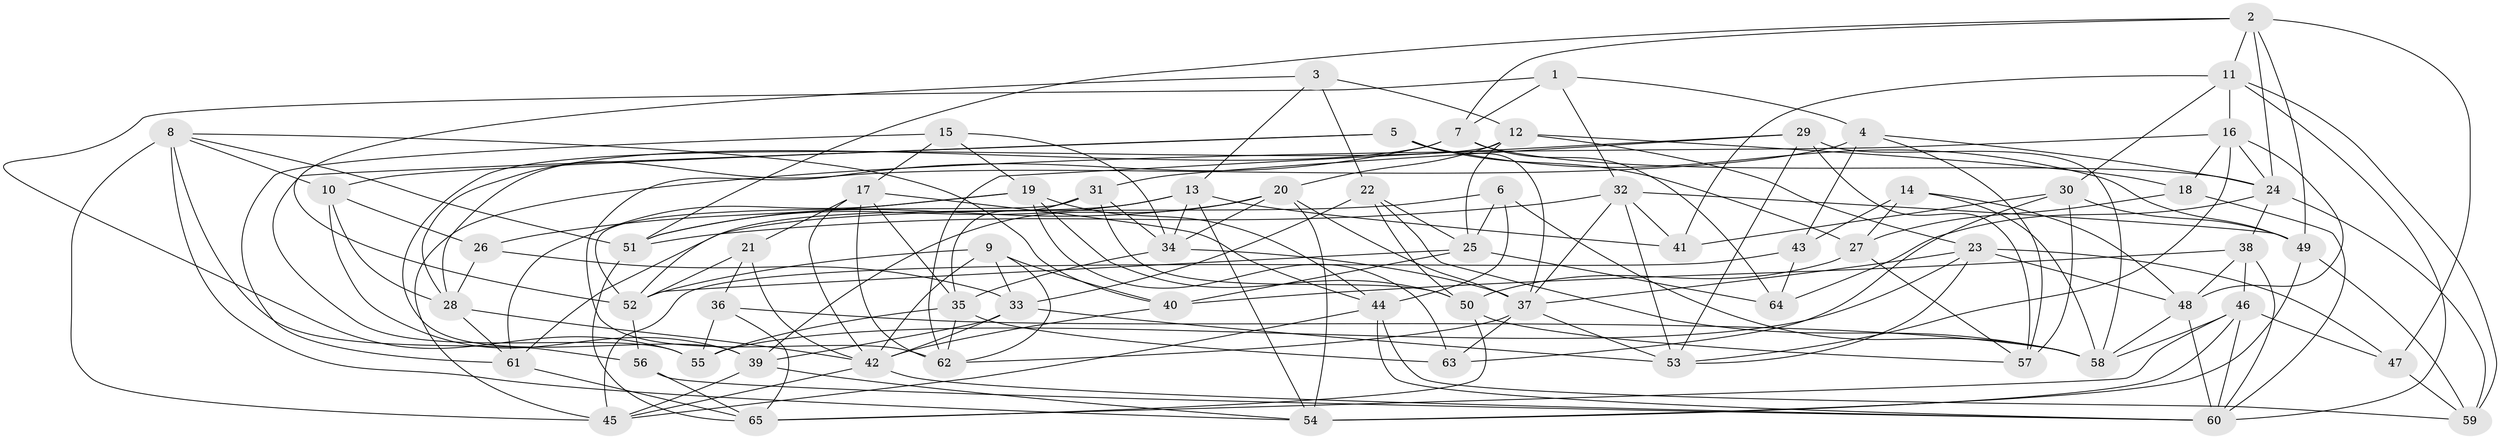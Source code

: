 // original degree distribution, {4: 1.0}
// Generated by graph-tools (version 1.1) at 2025/02/03/09/25 03:02:56]
// undirected, 65 vertices, 177 edges
graph export_dot {
graph [start="1"]
  node [color=gray90,style=filled];
  1;
  2;
  3;
  4;
  5;
  6;
  7;
  8;
  9;
  10;
  11;
  12;
  13;
  14;
  15;
  16;
  17;
  18;
  19;
  20;
  21;
  22;
  23;
  24;
  25;
  26;
  27;
  28;
  29;
  30;
  31;
  32;
  33;
  34;
  35;
  36;
  37;
  38;
  39;
  40;
  41;
  42;
  43;
  44;
  45;
  46;
  47;
  48;
  49;
  50;
  51;
  52;
  53;
  54;
  55;
  56;
  57;
  58;
  59;
  60;
  61;
  62;
  63;
  64;
  65;
  1 -- 4 [weight=1.0];
  1 -- 7 [weight=1.0];
  1 -- 32 [weight=1.0];
  1 -- 55 [weight=1.0];
  2 -- 7 [weight=1.0];
  2 -- 11 [weight=1.0];
  2 -- 24 [weight=1.0];
  2 -- 47 [weight=1.0];
  2 -- 49 [weight=1.0];
  2 -- 51 [weight=1.0];
  3 -- 12 [weight=1.0];
  3 -- 13 [weight=1.0];
  3 -- 22 [weight=2.0];
  3 -- 52 [weight=2.0];
  4 -- 24 [weight=1.0];
  4 -- 28 [weight=1.0];
  4 -- 43 [weight=2.0];
  4 -- 57 [weight=1.0];
  5 -- 10 [weight=2.0];
  5 -- 27 [weight=1.0];
  5 -- 37 [weight=1.0];
  5 -- 49 [weight=1.0];
  5 -- 55 [weight=1.0];
  6 -- 25 [weight=1.0];
  6 -- 44 [weight=1.0];
  6 -- 58 [weight=1.0];
  6 -- 61 [weight=1.0];
  7 -- 24 [weight=1.0];
  7 -- 28 [weight=1.0];
  7 -- 62 [weight=1.0];
  7 -- 64 [weight=1.0];
  8 -- 10 [weight=1.0];
  8 -- 40 [weight=1.0];
  8 -- 45 [weight=1.0];
  8 -- 51 [weight=1.0];
  8 -- 54 [weight=1.0];
  8 -- 56 [weight=1.0];
  9 -- 33 [weight=1.0];
  9 -- 40 [weight=1.0];
  9 -- 42 [weight=1.0];
  9 -- 52 [weight=2.0];
  9 -- 62 [weight=1.0];
  10 -- 26 [weight=1.0];
  10 -- 28 [weight=1.0];
  10 -- 39 [weight=1.0];
  11 -- 16 [weight=1.0];
  11 -- 30 [weight=1.0];
  11 -- 41 [weight=1.0];
  11 -- 59 [weight=1.0];
  11 -- 60 [weight=1.0];
  12 -- 18 [weight=1.0];
  12 -- 20 [weight=1.0];
  12 -- 23 [weight=1.0];
  12 -- 25 [weight=1.0];
  12 -- 39 [weight=1.0];
  13 -- 34 [weight=1.0];
  13 -- 41 [weight=1.0];
  13 -- 51 [weight=1.0];
  13 -- 52 [weight=1.0];
  13 -- 54 [weight=1.0];
  14 -- 27 [weight=2.0];
  14 -- 43 [weight=2.0];
  14 -- 48 [weight=1.0];
  14 -- 58 [weight=1.0];
  15 -- 17 [weight=1.0];
  15 -- 19 [weight=1.0];
  15 -- 34 [weight=1.0];
  15 -- 61 [weight=1.0];
  16 -- 18 [weight=1.0];
  16 -- 24 [weight=1.0];
  16 -- 45 [weight=1.0];
  16 -- 48 [weight=1.0];
  16 -- 53 [weight=1.0];
  17 -- 21 [weight=1.0];
  17 -- 35 [weight=1.0];
  17 -- 42 [weight=1.0];
  17 -- 44 [weight=1.0];
  17 -- 62 [weight=1.0];
  18 -- 27 [weight=1.0];
  18 -- 60 [weight=1.0];
  19 -- 26 [weight=1.0];
  19 -- 44 [weight=1.0];
  19 -- 50 [weight=1.0];
  19 -- 61 [weight=1.0];
  19 -- 63 [weight=1.0];
  20 -- 34 [weight=1.0];
  20 -- 37 [weight=1.0];
  20 -- 39 [weight=1.0];
  20 -- 51 [weight=1.0];
  20 -- 54 [weight=1.0];
  21 -- 36 [weight=1.0];
  21 -- 42 [weight=1.0];
  21 -- 52 [weight=1.0];
  22 -- 25 [weight=1.0];
  22 -- 33 [weight=1.0];
  22 -- 50 [weight=1.0];
  22 -- 58 [weight=1.0];
  23 -- 37 [weight=1.0];
  23 -- 47 [weight=1.0];
  23 -- 48 [weight=1.0];
  23 -- 53 [weight=1.0];
  23 -- 55 [weight=1.0];
  24 -- 38 [weight=1.0];
  24 -- 59 [weight=2.0];
  24 -- 64 [weight=1.0];
  25 -- 40 [weight=1.0];
  25 -- 52 [weight=1.0];
  25 -- 64 [weight=1.0];
  26 -- 28 [weight=1.0];
  26 -- 33 [weight=1.0];
  27 -- 50 [weight=1.0];
  27 -- 57 [weight=1.0];
  28 -- 42 [weight=1.0];
  28 -- 61 [weight=1.0];
  29 -- 31 [weight=1.0];
  29 -- 53 [weight=1.0];
  29 -- 57 [weight=1.0];
  29 -- 58 [weight=2.0];
  29 -- 62 [weight=1.0];
  30 -- 41 [weight=1.0];
  30 -- 49 [weight=1.0];
  30 -- 57 [weight=2.0];
  30 -- 63 [weight=1.0];
  31 -- 34 [weight=1.0];
  31 -- 35 [weight=1.0];
  31 -- 50 [weight=1.0];
  31 -- 52 [weight=2.0];
  32 -- 37 [weight=1.0];
  32 -- 41 [weight=1.0];
  32 -- 49 [weight=1.0];
  32 -- 51 [weight=1.0];
  32 -- 53 [weight=1.0];
  33 -- 39 [weight=1.0];
  33 -- 42 [weight=1.0];
  33 -- 53 [weight=1.0];
  34 -- 35 [weight=1.0];
  34 -- 37 [weight=1.0];
  35 -- 55 [weight=1.0];
  35 -- 62 [weight=1.0];
  35 -- 63 [weight=1.0];
  36 -- 55 [weight=2.0];
  36 -- 58 [weight=1.0];
  36 -- 65 [weight=2.0];
  37 -- 53 [weight=1.0];
  37 -- 62 [weight=1.0];
  37 -- 63 [weight=1.0];
  38 -- 40 [weight=2.0];
  38 -- 46 [weight=1.0];
  38 -- 48 [weight=1.0];
  38 -- 60 [weight=1.0];
  39 -- 45 [weight=1.0];
  39 -- 54 [weight=1.0];
  40 -- 42 [weight=1.0];
  42 -- 45 [weight=1.0];
  42 -- 60 [weight=1.0];
  43 -- 45 [weight=1.0];
  43 -- 64 [weight=1.0];
  44 -- 45 [weight=1.0];
  44 -- 59 [weight=1.0];
  44 -- 60 [weight=1.0];
  46 -- 47 [weight=1.0];
  46 -- 54 [weight=1.0];
  46 -- 58 [weight=1.0];
  46 -- 60 [weight=1.0];
  46 -- 65 [weight=1.0];
  47 -- 59 [weight=1.0];
  48 -- 58 [weight=1.0];
  48 -- 60 [weight=1.0];
  49 -- 54 [weight=1.0];
  49 -- 59 [weight=1.0];
  50 -- 57 [weight=1.0];
  50 -- 65 [weight=1.0];
  51 -- 65 [weight=1.0];
  52 -- 56 [weight=1.0];
  56 -- 60 [weight=1.0];
  56 -- 65 [weight=1.0];
  61 -- 65 [weight=2.0];
}
